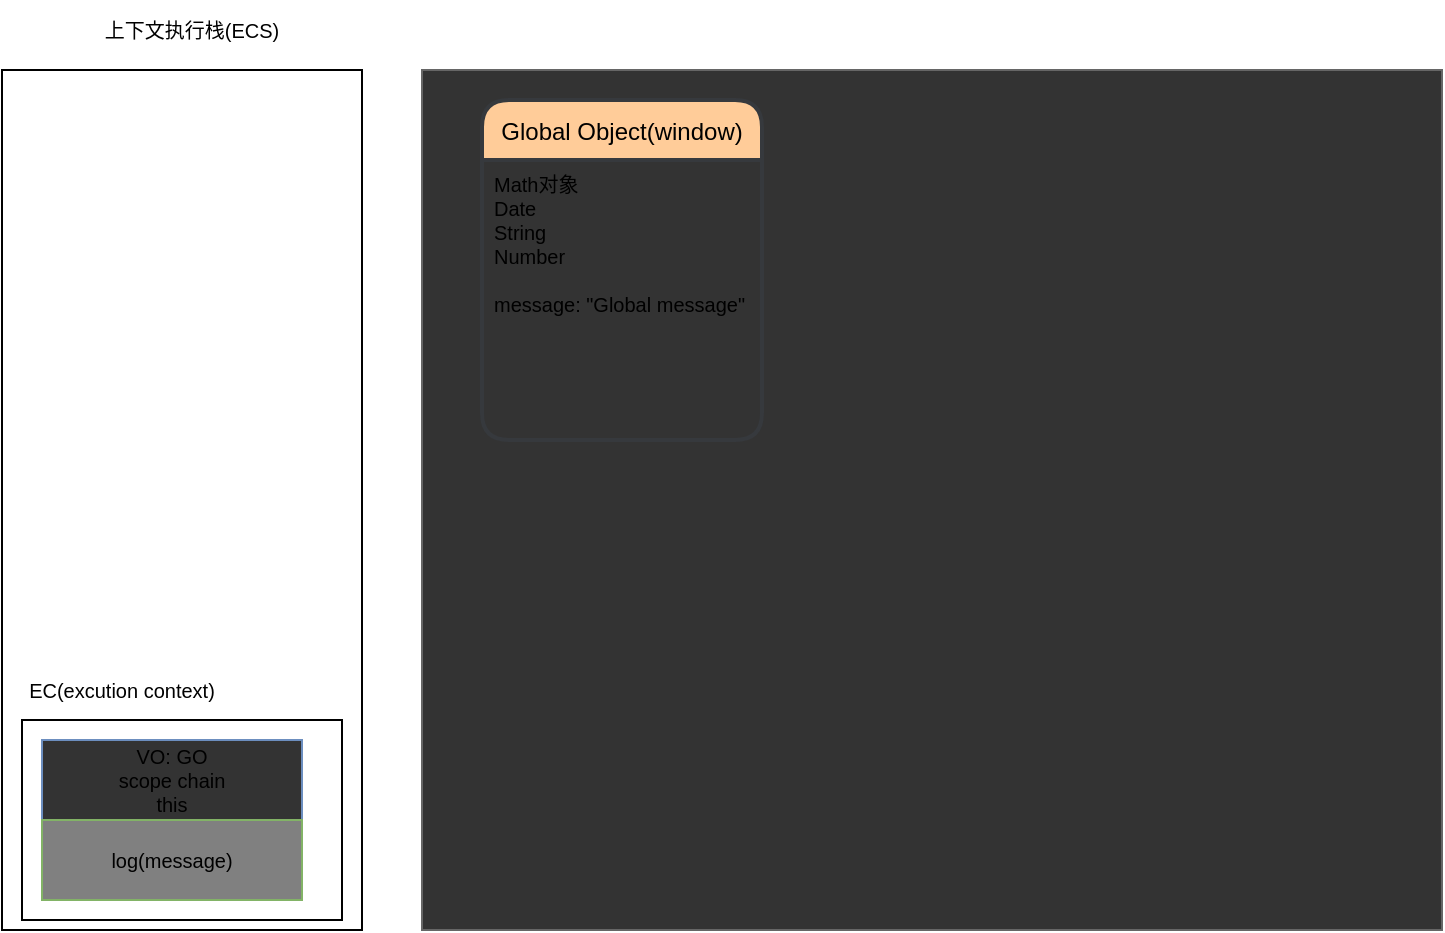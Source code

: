 <mxfile>
    <diagram id="uLGjIXd_daF9JAu25Qmv" name="执行前">
        <mxGraphModel dx="735" dy="614" grid="1" gridSize="10" guides="1" tooltips="1" connect="1" arrows="1" fold="1" page="1" pageScale="1" pageWidth="827" pageHeight="1169" math="0" shadow="0">
            <root>
                <mxCell id="0"/>
                <mxCell id="1" parent="0"/>
                <mxCell id="2" value="" style="rounded=0;whiteSpace=wrap;html=1;" parent="1" vertex="1">
                    <mxGeometry x="40" y="155" width="180" height="430" as="geometry"/>
                </mxCell>
                <mxCell id="3" value="" style="rounded=0;whiteSpace=wrap;html=1;fillColor=#333333;strokeColor=#666666;fontColor=#333333;" parent="1" vertex="1">
                    <mxGeometry x="250" y="155" width="510" height="430" as="geometry"/>
                </mxCell>
                <mxCell id="14" value="Global Object(window)" style="swimlane;childLayout=stackLayout;horizontal=1;startSize=30;horizontalStack=0;rounded=1;fontSize=12;fontStyle=0;strokeWidth=2;resizeParent=0;resizeLast=1;shadow=0;dashed=0;align=center;fillColor=#ffcc99;strokeColor=#36393d;" parent="1" vertex="1">
                    <mxGeometry x="280" y="170" width="140" height="170" as="geometry"/>
                </mxCell>
                <mxCell id="15" value="Math对象&#10;Date&#10;String&#10;Number&#10;&#10;message: &quot;Global message&quot;&#10;" style="align=left;strokeColor=none;fillColor=none;spacingLeft=4;fontSize=10;verticalAlign=top;resizable=0;rotatable=0;part=1;" parent="14" vertex="1">
                    <mxGeometry y="30" width="140" height="140" as="geometry"/>
                </mxCell>
                <mxCell id="16" value="上下文执行栈(ECS)" style="text;html=1;strokeColor=none;fillColor=none;align=center;verticalAlign=middle;whiteSpace=wrap;rounded=0;fontSize=10;" parent="1" vertex="1">
                    <mxGeometry x="90" y="120" width="90" height="30" as="geometry"/>
                </mxCell>
                <mxCell id="17" value="" style="rounded=0;whiteSpace=wrap;html=1;fontSize=10;" parent="1" vertex="1">
                    <mxGeometry x="50" y="480" width="160" height="100" as="geometry"/>
                </mxCell>
                <mxCell id="18" value="EC(excution context)" style="text;html=1;strokeColor=none;fillColor=none;align=center;verticalAlign=middle;whiteSpace=wrap;rounded=0;fontSize=10;" parent="1" vertex="1">
                    <mxGeometry x="50" y="450" width="100" height="30" as="geometry"/>
                </mxCell>
                <mxCell id="22" value="VO: GO&lt;br&gt;scope chain&lt;br&gt;this" style="rounded=0;whiteSpace=wrap;html=1;fontSize=10;fillColor=#333333;strokeColor=#6c8ebf;" parent="1" vertex="1">
                    <mxGeometry x="60" y="490" width="130" height="40" as="geometry"/>
                </mxCell>
                <mxCell id="ojZpSLEChP-QJi4USLrU-22" value="log(message)" style="rounded=0;whiteSpace=wrap;html=1;fontSize=10;fillColor=#808080;strokeColor=#82b366;" parent="1" vertex="1">
                    <mxGeometry x="60" y="530" width="130" height="40" as="geometry"/>
                </mxCell>
            </root>
        </mxGraphModel>
    </diagram>
</mxfile>